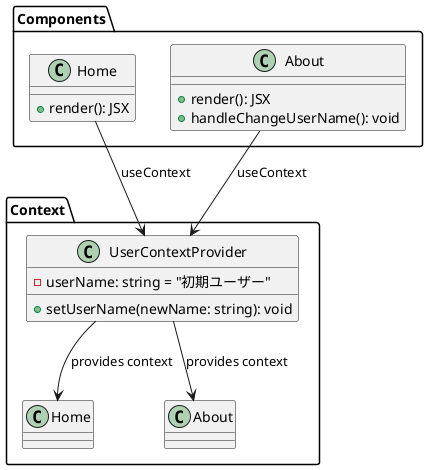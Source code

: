 @startuml
package "Context" {
    class UserContextProvider {
        - userName: string = "初期ユーザー"
        + setUserName(newName: string): void
    }
    UserContextProvider --> Home : provides context
    UserContextProvider --> About : provides context
}

package "Components" {
    class Home {
        + render(): JSX
    }
    class About {
        + render(): JSX
        + handleChangeUserName(): void
    }
    Home --> UserContextProvider : useContext
    About --> UserContextProvider : useContext
}
@enduml
